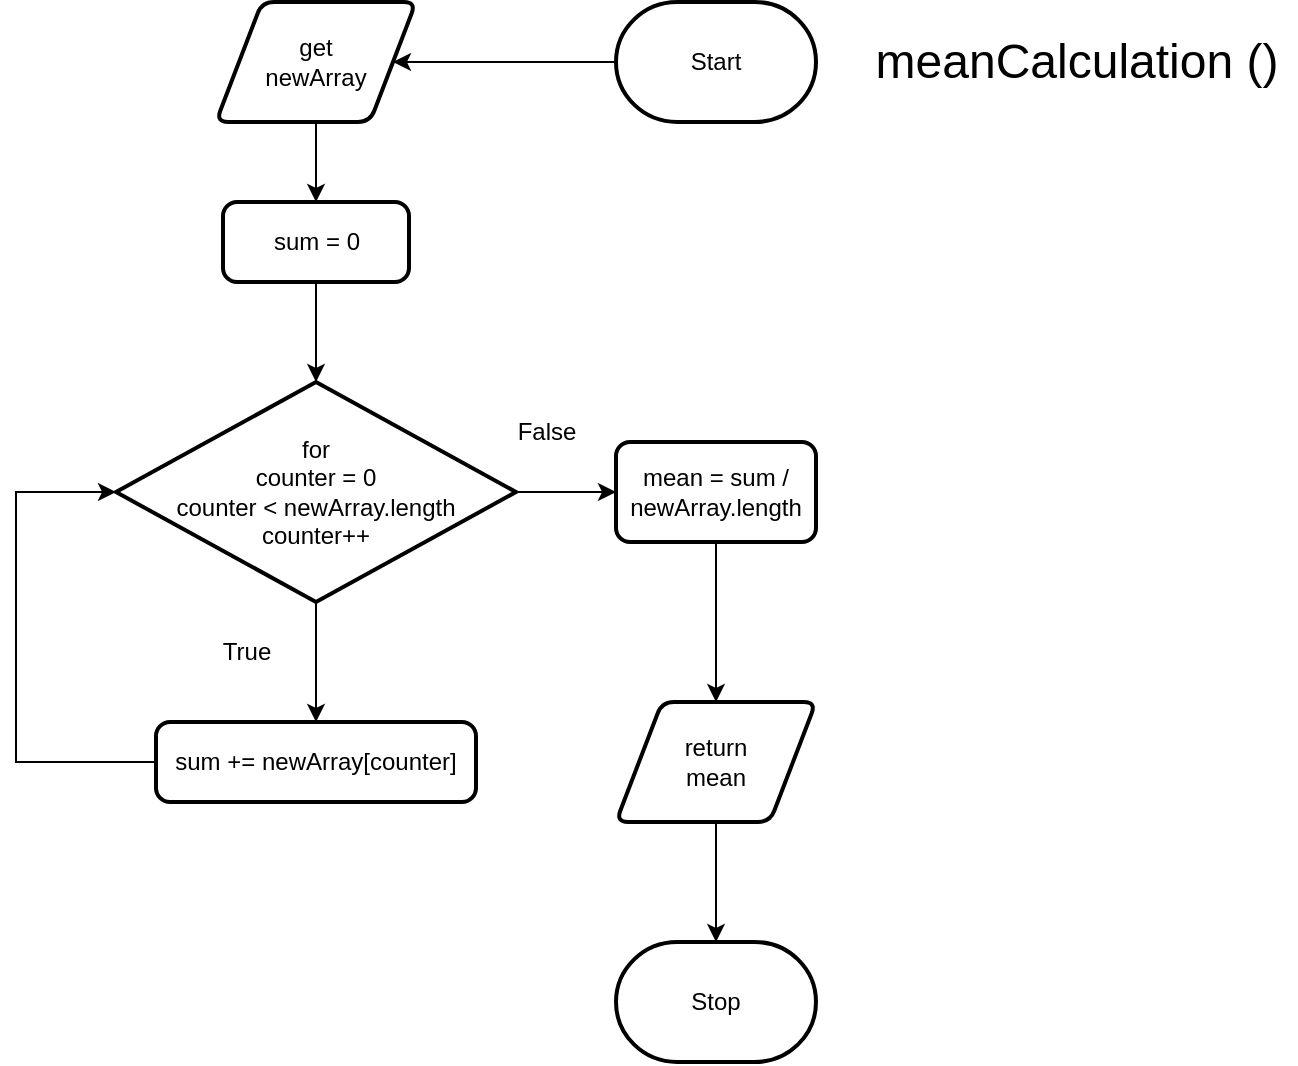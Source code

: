 <mxfile>
    <diagram id="cwOwsV3VJJtvBccFpu71" name="Page-1">
        <mxGraphModel dx="1433" dy="478" grid="1" gridSize="10" guides="1" tooltips="1" connect="1" arrows="1" fold="1" page="1" pageScale="1" pageWidth="827" pageHeight="1169" math="0" shadow="0">
            <root>
                <mxCell id="0"/>
                <mxCell id="1" parent="0"/>
                <mxCell id="5" style="edgeStyle=none;html=1;entryX=1;entryY=0.5;entryDx=0;entryDy=0;" parent="1" source="2" target="3" edge="1">
                    <mxGeometry relative="1" as="geometry"/>
                </mxCell>
                <mxCell id="2" value="Start" style="strokeWidth=2;html=1;shape=mxgraph.flowchart.terminator;whiteSpace=wrap;" parent="1" vertex="1">
                    <mxGeometry x="250" y="100" width="100" height="60" as="geometry"/>
                </mxCell>
                <mxCell id="6" style="edgeStyle=none;html=1;entryX=0.5;entryY=0;entryDx=0;entryDy=0;" parent="1" source="3" target="4" edge="1">
                    <mxGeometry relative="1" as="geometry"/>
                </mxCell>
                <mxCell id="3" value="get&lt;br&gt;newArray" style="shape=parallelogram;html=1;strokeWidth=2;perimeter=parallelogramPerimeter;whiteSpace=wrap;rounded=1;arcSize=12;size=0.23;" parent="1" vertex="1">
                    <mxGeometry x="50" y="100" width="100" height="60" as="geometry"/>
                </mxCell>
                <mxCell id="8" style="edgeStyle=none;html=1;entryX=0.5;entryY=0;entryDx=0;entryDy=0;entryPerimeter=0;" parent="1" source="4" target="7" edge="1">
                    <mxGeometry relative="1" as="geometry"/>
                </mxCell>
                <mxCell id="4" value="&lt;div&gt;sum = 0&lt;/div&gt;" style="rounded=1;whiteSpace=wrap;html=1;absoluteArcSize=1;arcSize=14;strokeWidth=2;" parent="1" vertex="1">
                    <mxGeometry x="53.5" y="200" width="93" height="40" as="geometry"/>
                </mxCell>
                <mxCell id="10" style="edgeStyle=none;html=1;entryX=0.5;entryY=0;entryDx=0;entryDy=0;" parent="1" source="7" target="9" edge="1">
                    <mxGeometry relative="1" as="geometry"/>
                </mxCell>
                <mxCell id="14" style="edgeStyle=orthogonalEdgeStyle;rounded=0;html=1;entryX=0;entryY=0.5;entryDx=0;entryDy=0;" parent="1" source="7" target="13" edge="1">
                    <mxGeometry relative="1" as="geometry"/>
                </mxCell>
                <mxCell id="7" value="for&lt;br&gt;counter = 0&lt;br&gt;counter &amp;lt; newArray.length&lt;br&gt;counter++" style="strokeWidth=2;html=1;shape=mxgraph.flowchart.decision;whiteSpace=wrap;" parent="1" vertex="1">
                    <mxGeometry y="290" width="200" height="110" as="geometry"/>
                </mxCell>
                <mxCell id="11" style="edgeStyle=orthogonalEdgeStyle;html=1;entryX=0;entryY=0.5;entryDx=0;entryDy=0;entryPerimeter=0;rounded=0;" parent="1" source="9" target="7" edge="1">
                    <mxGeometry relative="1" as="geometry">
                        <Array as="points">
                            <mxPoint x="-50" y="480"/>
                            <mxPoint x="-50" y="345"/>
                        </Array>
                    </mxGeometry>
                </mxCell>
                <mxCell id="9" value="&lt;div&gt;sum += newArray[counter]&lt;/div&gt;" style="rounded=1;whiteSpace=wrap;html=1;absoluteArcSize=1;arcSize=14;strokeWidth=2;" parent="1" vertex="1">
                    <mxGeometry x="20" y="460" width="160" height="40" as="geometry"/>
                </mxCell>
                <mxCell id="17" style="edgeStyle=orthogonalEdgeStyle;rounded=0;html=1;entryX=0.5;entryY=0;entryDx=0;entryDy=0;entryPerimeter=0;" parent="1" source="12" target="16" edge="1">
                    <mxGeometry relative="1" as="geometry"/>
                </mxCell>
                <mxCell id="12" value="return&lt;br&gt;mean" style="shape=parallelogram;html=1;strokeWidth=2;perimeter=parallelogramPerimeter;whiteSpace=wrap;rounded=1;arcSize=12;size=0.23;" parent="1" vertex="1">
                    <mxGeometry x="250" y="450" width="100" height="60" as="geometry"/>
                </mxCell>
                <mxCell id="15" style="edgeStyle=orthogonalEdgeStyle;rounded=0;html=1;" parent="1" source="13" target="12" edge="1">
                    <mxGeometry relative="1" as="geometry"/>
                </mxCell>
                <mxCell id="13" value="mean = sum / newArray.length" style="rounded=1;whiteSpace=wrap;html=1;absoluteArcSize=1;arcSize=14;strokeWidth=2;" parent="1" vertex="1">
                    <mxGeometry x="250" y="320" width="100" height="50" as="geometry"/>
                </mxCell>
                <mxCell id="16" value="Stop" style="strokeWidth=2;html=1;shape=mxgraph.flowchart.terminator;whiteSpace=wrap;" parent="1" vertex="1">
                    <mxGeometry x="250" y="570" width="100" height="60" as="geometry"/>
                </mxCell>
                <mxCell id="18" value="False" style="text;html=1;align=center;verticalAlign=middle;resizable=0;points=[];autosize=1;strokeColor=none;fillColor=none;" parent="1" vertex="1">
                    <mxGeometry x="190" y="300" width="50" height="30" as="geometry"/>
                </mxCell>
                <mxCell id="19" value="True" style="text;html=1;align=center;verticalAlign=middle;resizable=0;points=[];autosize=1;strokeColor=none;fillColor=none;" parent="1" vertex="1">
                    <mxGeometry x="40" y="410" width="50" height="30" as="geometry"/>
                </mxCell>
                <mxCell id="20" value="&lt;font style=&quot;font-size: 24px;&quot;&gt;meanCalculation ()&lt;/font&gt;" style="text;html=1;align=center;verticalAlign=middle;resizable=0;points=[];autosize=1;strokeColor=none;fillColor=none;" vertex="1" parent="1">
                    <mxGeometry x="370" y="110" width="220" height="40" as="geometry"/>
                </mxCell>
            </root>
        </mxGraphModel>
    </diagram>
</mxfile>